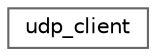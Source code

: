 digraph "类继承关系图"
{
 // LATEX_PDF_SIZE
  bgcolor="transparent";
  edge [fontname=Helvetica,fontsize=10,labelfontname=Helvetica,labelfontsize=10];
  node [fontname=Helvetica,fontsize=10,shape=box,height=0.2,width=0.4];
  rankdir="LR";
  Node0 [id="Node000000",label="udp_client",height=0.2,width=0.4,color="grey40", fillcolor="white", style="filled",URL="$classspdlog_1_1details_1_1udp__client.html",tooltip=" "];
}
